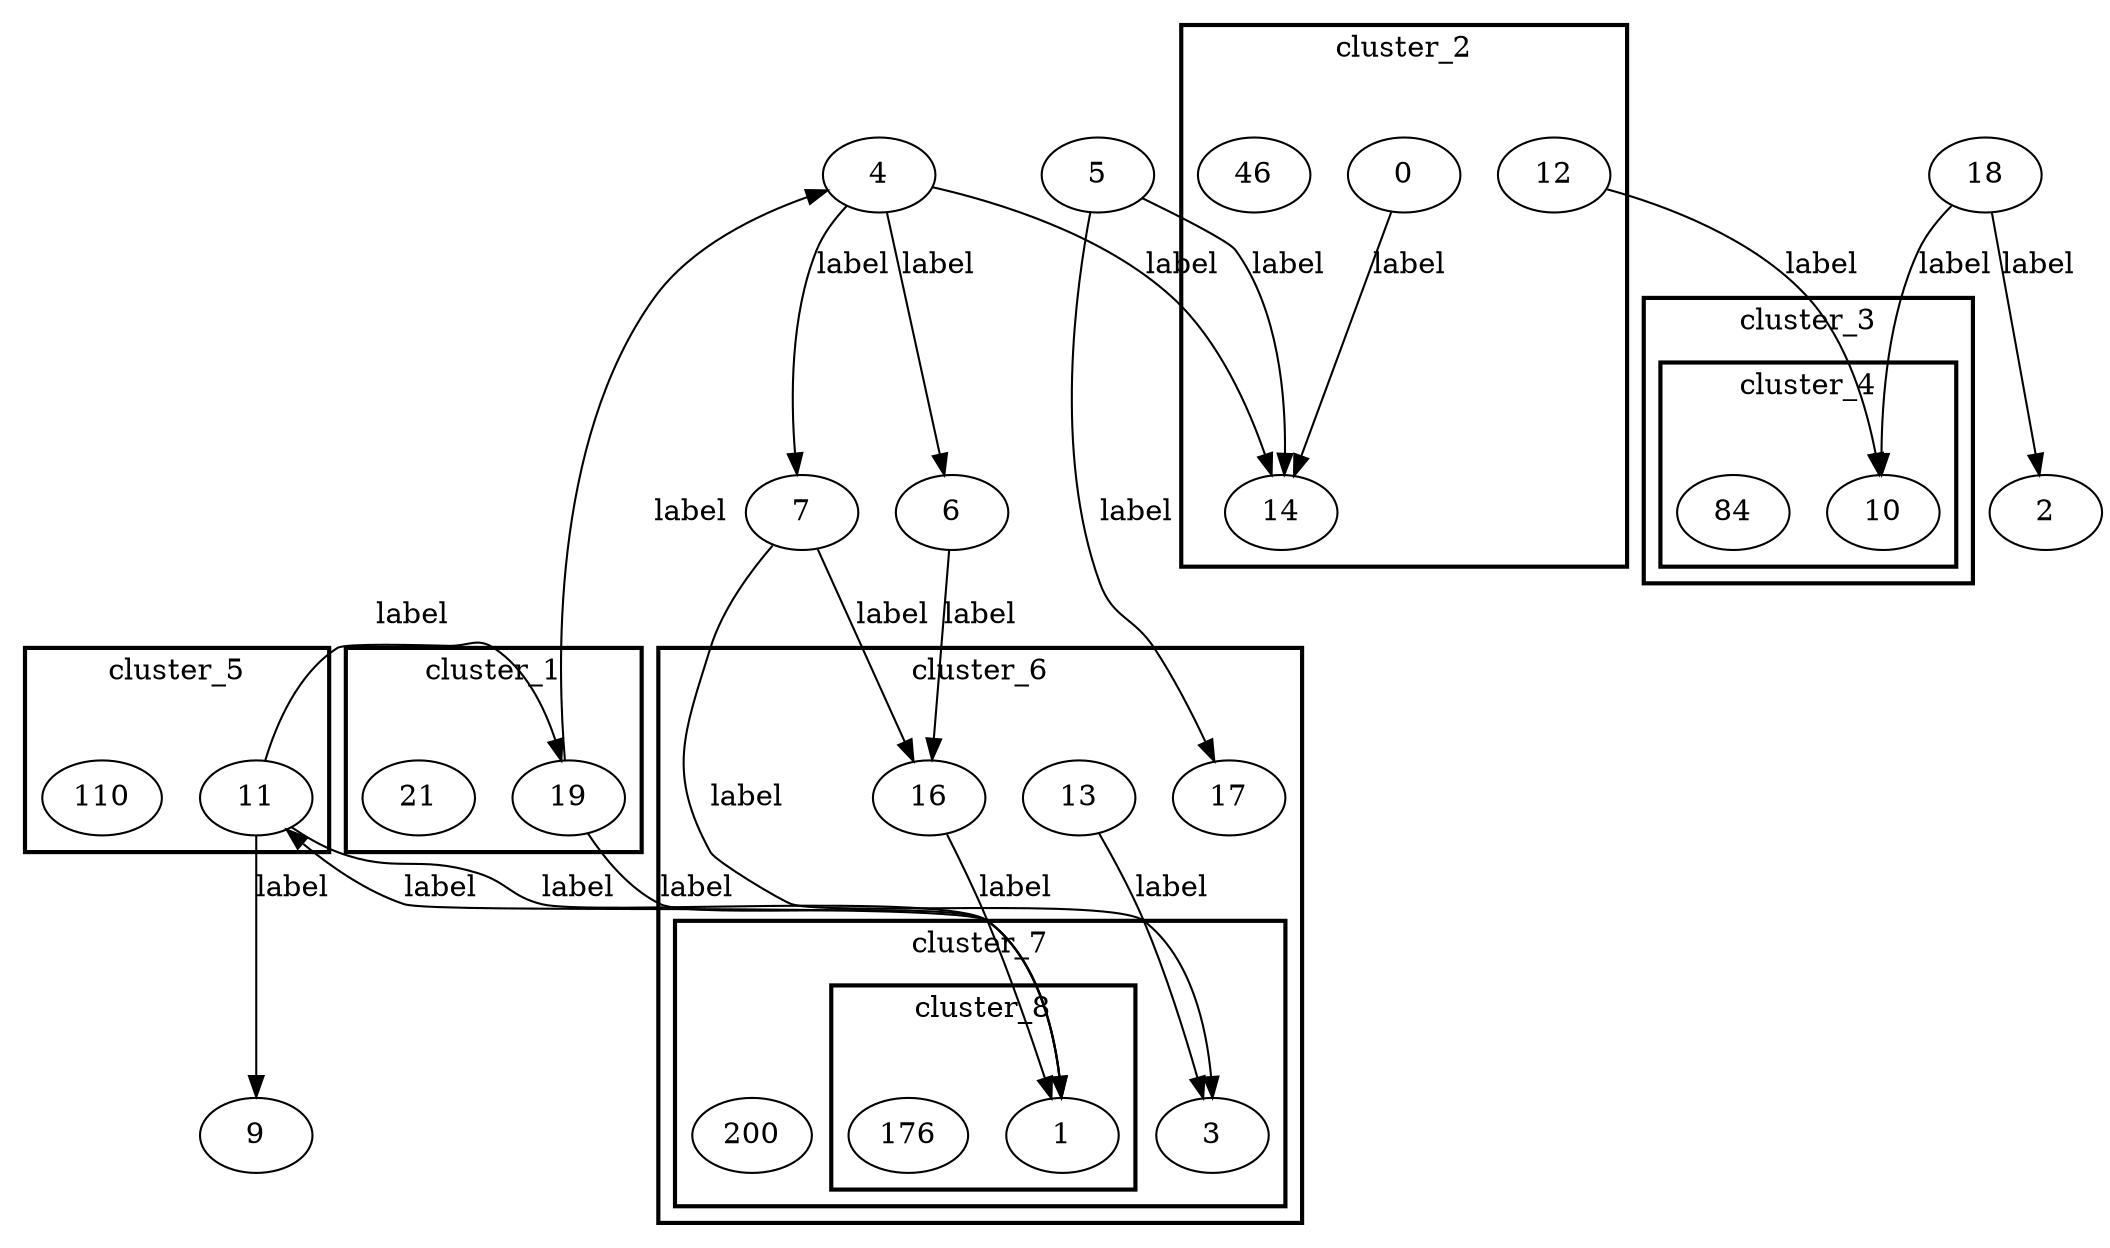 digraph G {
splines=spline
edge[label="label"]
subgraph cluster_1 {
style="bold"
label="cluster_1"
19
21
}
subgraph cluster_2 {
style="bold"
label="cluster_2"
12
0
14
46
}
subgraph cluster_3 {
style="bold"
label="cluster_3"
10
subgraph cluster_4 {
style="bold"
label="cluster_4"
10
84
}
84
}
subgraph cluster_5 {
style="bold"
label="cluster_5"
10
11
110
}
subgraph cluster_6 {
style="bold"
label="cluster_6"
17
17
16
0
13
subgraph cluster_7 {
style="bold"
label="cluster_7"
3
12
11
19
3
subgraph cluster_8 {
style="bold"
label="cluster_8"
1
11
176
}
200
}
200
}
19->1
0->14
4->7
5->14
18->2
7->3
11->19
1->11
4->14
13->3
5->17
11->1
12->10
16->1
11->9
19->4
7->16
4->6
6->16
18->10
}
